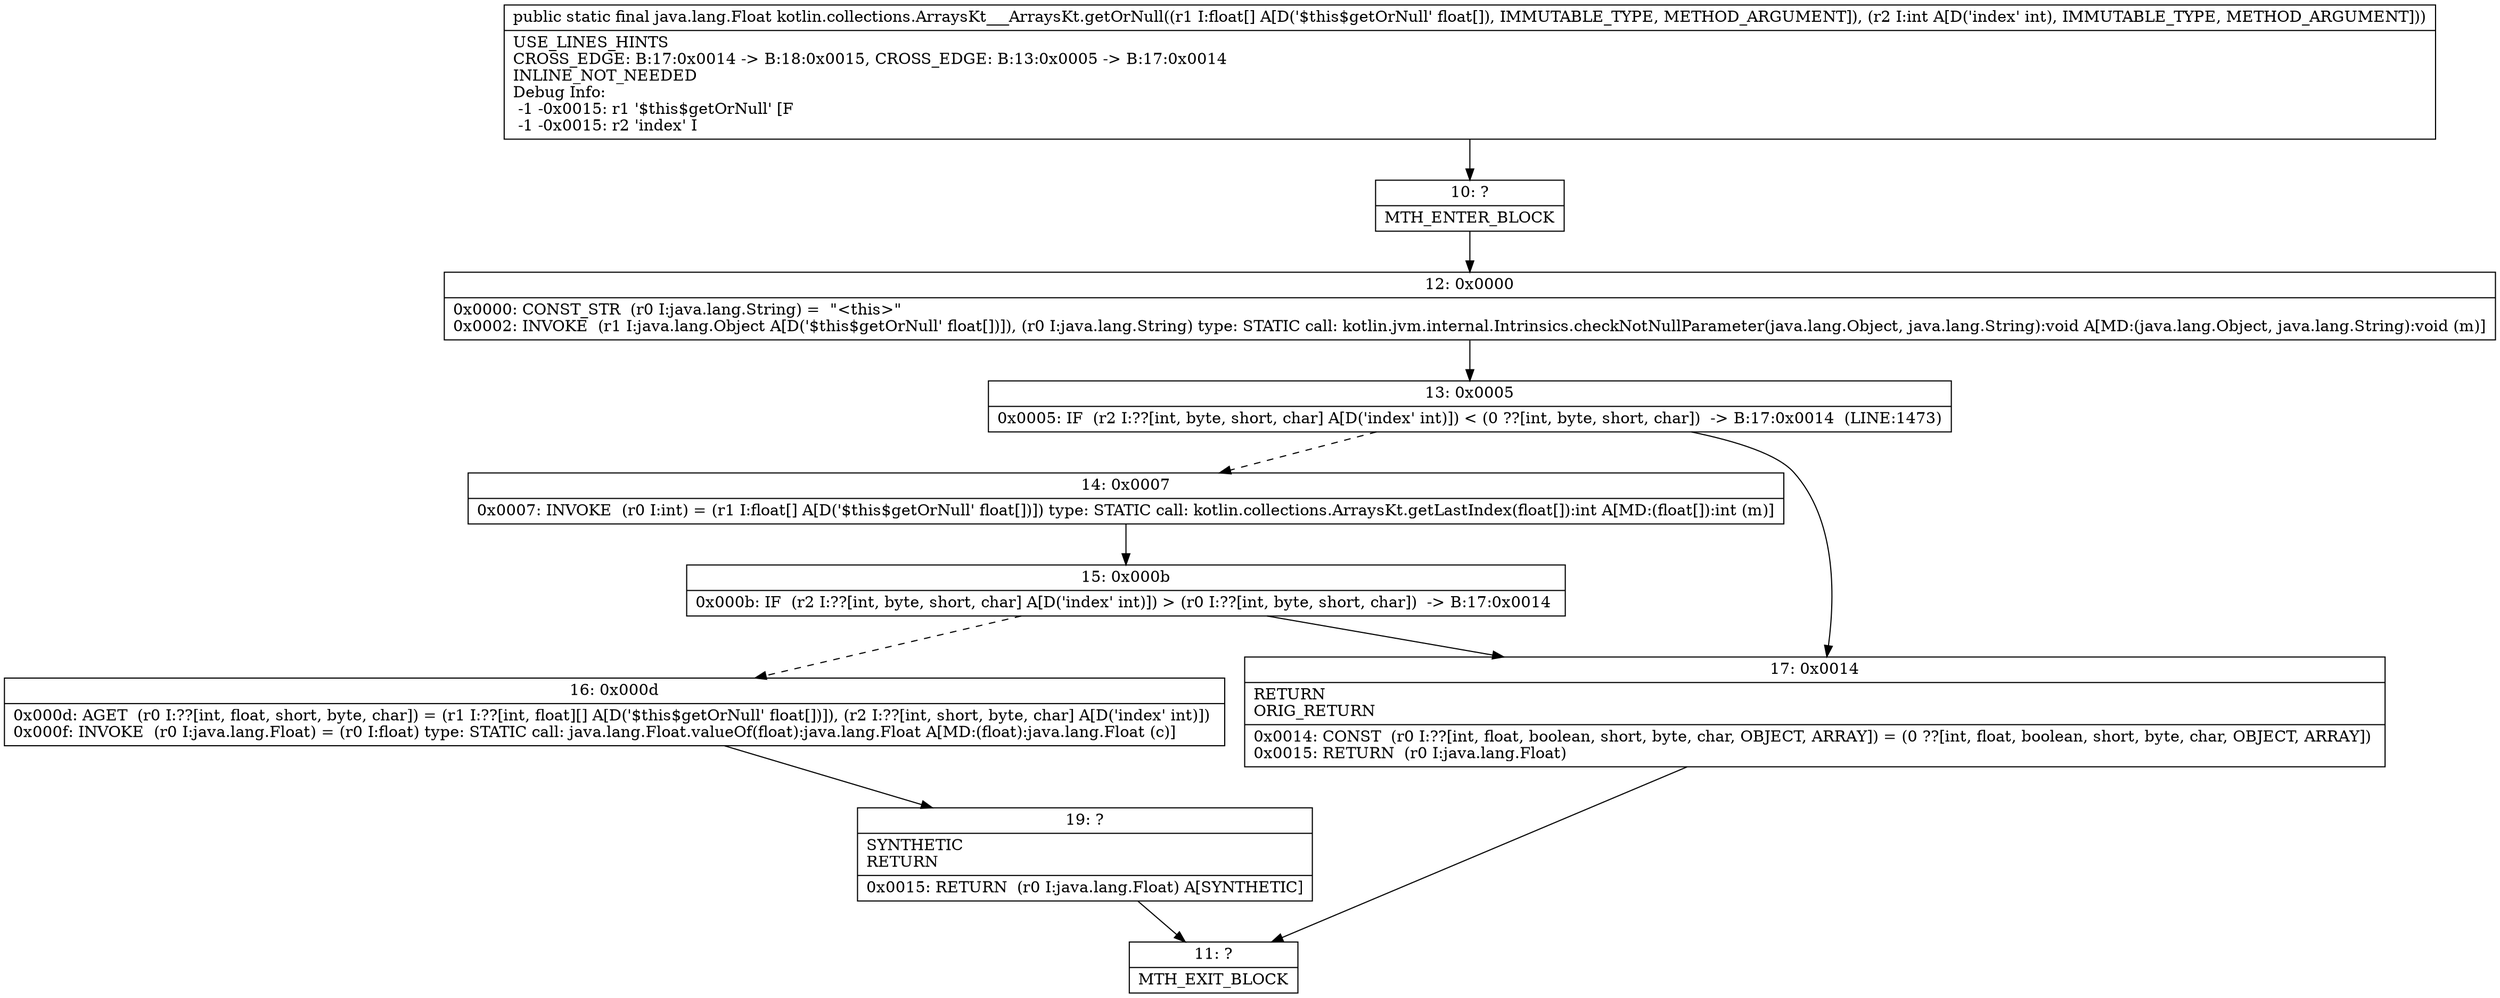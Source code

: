 digraph "CFG forkotlin.collections.ArraysKt___ArraysKt.getOrNull([FI)Ljava\/lang\/Float;" {
Node_10 [shape=record,label="{10\:\ ?|MTH_ENTER_BLOCK\l}"];
Node_12 [shape=record,label="{12\:\ 0x0000|0x0000: CONST_STR  (r0 I:java.lang.String) =  \"\<this\>\" \l0x0002: INVOKE  (r1 I:java.lang.Object A[D('$this$getOrNull' float[])]), (r0 I:java.lang.String) type: STATIC call: kotlin.jvm.internal.Intrinsics.checkNotNullParameter(java.lang.Object, java.lang.String):void A[MD:(java.lang.Object, java.lang.String):void (m)]\l}"];
Node_13 [shape=record,label="{13\:\ 0x0005|0x0005: IF  (r2 I:??[int, byte, short, char] A[D('index' int)]) \< (0 ??[int, byte, short, char])  \-\> B:17:0x0014  (LINE:1473)\l}"];
Node_14 [shape=record,label="{14\:\ 0x0007|0x0007: INVOKE  (r0 I:int) = (r1 I:float[] A[D('$this$getOrNull' float[])]) type: STATIC call: kotlin.collections.ArraysKt.getLastIndex(float[]):int A[MD:(float[]):int (m)]\l}"];
Node_15 [shape=record,label="{15\:\ 0x000b|0x000b: IF  (r2 I:??[int, byte, short, char] A[D('index' int)]) \> (r0 I:??[int, byte, short, char])  \-\> B:17:0x0014 \l}"];
Node_16 [shape=record,label="{16\:\ 0x000d|0x000d: AGET  (r0 I:??[int, float, short, byte, char]) = (r1 I:??[int, float][] A[D('$this$getOrNull' float[])]), (r2 I:??[int, short, byte, char] A[D('index' int)]) \l0x000f: INVOKE  (r0 I:java.lang.Float) = (r0 I:float) type: STATIC call: java.lang.Float.valueOf(float):java.lang.Float A[MD:(float):java.lang.Float (c)]\l}"];
Node_19 [shape=record,label="{19\:\ ?|SYNTHETIC\lRETURN\l|0x0015: RETURN  (r0 I:java.lang.Float) A[SYNTHETIC]\l}"];
Node_11 [shape=record,label="{11\:\ ?|MTH_EXIT_BLOCK\l}"];
Node_17 [shape=record,label="{17\:\ 0x0014|RETURN\lORIG_RETURN\l|0x0014: CONST  (r0 I:??[int, float, boolean, short, byte, char, OBJECT, ARRAY]) = (0 ??[int, float, boolean, short, byte, char, OBJECT, ARRAY]) \l0x0015: RETURN  (r0 I:java.lang.Float) \l}"];
MethodNode[shape=record,label="{public static final java.lang.Float kotlin.collections.ArraysKt___ArraysKt.getOrNull((r1 I:float[] A[D('$this$getOrNull' float[]), IMMUTABLE_TYPE, METHOD_ARGUMENT]), (r2 I:int A[D('index' int), IMMUTABLE_TYPE, METHOD_ARGUMENT]))  | USE_LINES_HINTS\lCROSS_EDGE: B:17:0x0014 \-\> B:18:0x0015, CROSS_EDGE: B:13:0x0005 \-\> B:17:0x0014\lINLINE_NOT_NEEDED\lDebug Info:\l  \-1 \-0x0015: r1 '$this$getOrNull' [F\l  \-1 \-0x0015: r2 'index' I\l}"];
MethodNode -> Node_10;Node_10 -> Node_12;
Node_12 -> Node_13;
Node_13 -> Node_14[style=dashed];
Node_13 -> Node_17;
Node_14 -> Node_15;
Node_15 -> Node_16[style=dashed];
Node_15 -> Node_17;
Node_16 -> Node_19;
Node_19 -> Node_11;
Node_17 -> Node_11;
}

